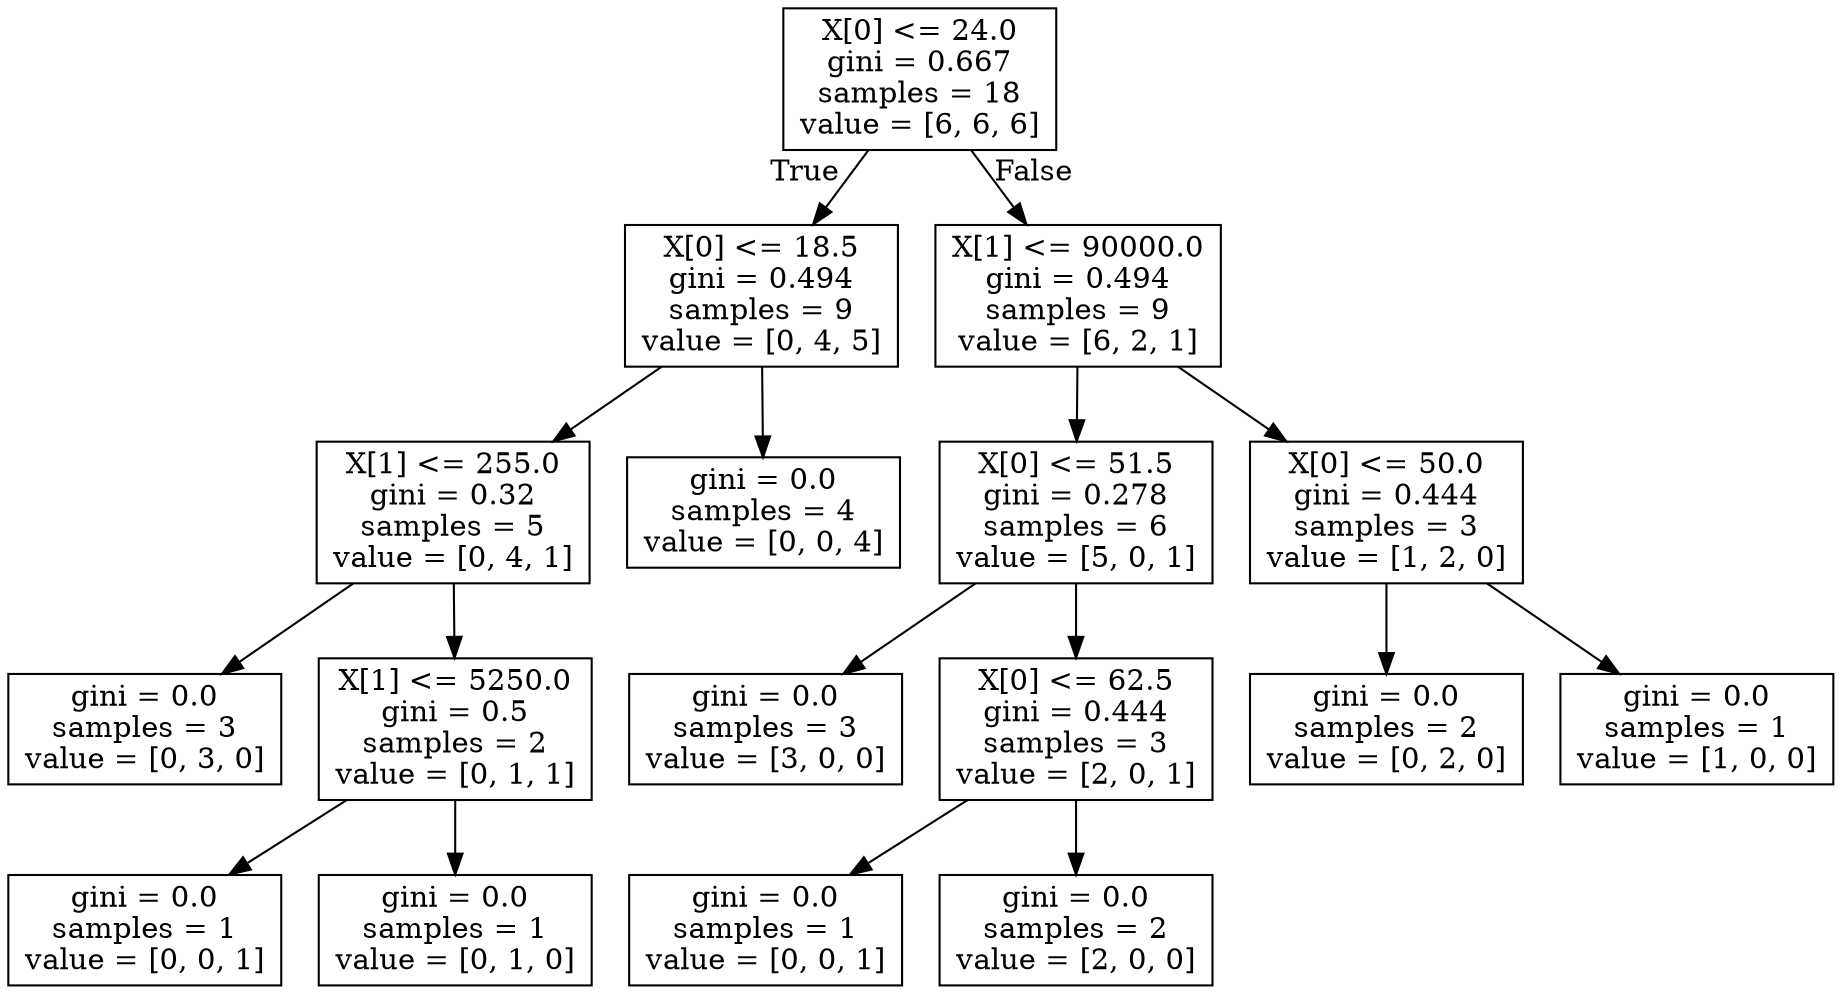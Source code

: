 digraph Tree {
node [shape=box] ;
0 [label="X[0] <= 24.0\ngini = 0.667\nsamples = 18\nvalue = [6, 6, 6]"] ;
1 [label="X[0] <= 18.5\ngini = 0.494\nsamples = 9\nvalue = [0, 4, 5]"] ;
0 -> 1 [labeldistance=2.5, labelangle=45, headlabel="True"] ;
2 [label="X[1] <= 255.0\ngini = 0.32\nsamples = 5\nvalue = [0, 4, 1]"] ;
1 -> 2 ;
3 [label="gini = 0.0\nsamples = 3\nvalue = [0, 3, 0]"] ;
2 -> 3 ;
4 [label="X[1] <= 5250.0\ngini = 0.5\nsamples = 2\nvalue = [0, 1, 1]"] ;
2 -> 4 ;
5 [label="gini = 0.0\nsamples = 1\nvalue = [0, 0, 1]"] ;
4 -> 5 ;
6 [label="gini = 0.0\nsamples = 1\nvalue = [0, 1, 0]"] ;
4 -> 6 ;
7 [label="gini = 0.0\nsamples = 4\nvalue = [0, 0, 4]"] ;
1 -> 7 ;
8 [label="X[1] <= 90000.0\ngini = 0.494\nsamples = 9\nvalue = [6, 2, 1]"] ;
0 -> 8 [labeldistance=2.5, labelangle=-45, headlabel="False"] ;
9 [label="X[0] <= 51.5\ngini = 0.278\nsamples = 6\nvalue = [5, 0, 1]"] ;
8 -> 9 ;
10 [label="gini = 0.0\nsamples = 3\nvalue = [3, 0, 0]"] ;
9 -> 10 ;
11 [label="X[0] <= 62.5\ngini = 0.444\nsamples = 3\nvalue = [2, 0, 1]"] ;
9 -> 11 ;
12 [label="gini = 0.0\nsamples = 1\nvalue = [0, 0, 1]"] ;
11 -> 12 ;
13 [label="gini = 0.0\nsamples = 2\nvalue = [2, 0, 0]"] ;
11 -> 13 ;
14 [label="X[0] <= 50.0\ngini = 0.444\nsamples = 3\nvalue = [1, 2, 0]"] ;
8 -> 14 ;
15 [label="gini = 0.0\nsamples = 2\nvalue = [0, 2, 0]"] ;
14 -> 15 ;
16 [label="gini = 0.0\nsamples = 1\nvalue = [1, 0, 0]"] ;
14 -> 16 ;
}